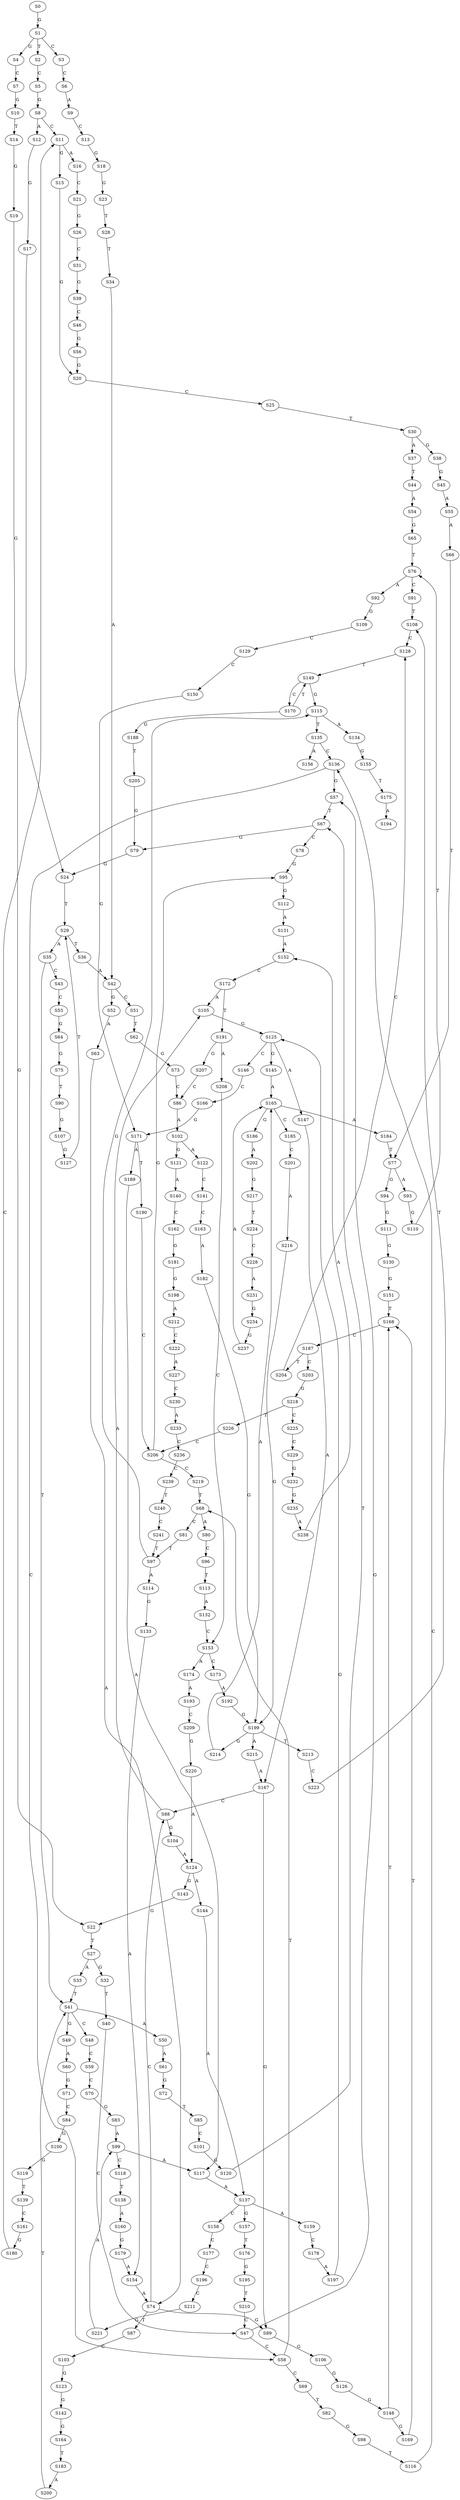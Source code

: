 strict digraph  {
	S0 -> S1 [ label = G ];
	S1 -> S2 [ label = T ];
	S1 -> S3 [ label = C ];
	S1 -> S4 [ label = G ];
	S2 -> S5 [ label = C ];
	S3 -> S6 [ label = C ];
	S4 -> S7 [ label = C ];
	S5 -> S8 [ label = G ];
	S6 -> S9 [ label = A ];
	S7 -> S10 [ label = G ];
	S8 -> S11 [ label = C ];
	S8 -> S12 [ label = A ];
	S9 -> S13 [ label = C ];
	S10 -> S14 [ label = T ];
	S11 -> S15 [ label = G ];
	S11 -> S16 [ label = A ];
	S12 -> S17 [ label = G ];
	S13 -> S18 [ label = G ];
	S14 -> S19 [ label = G ];
	S15 -> S20 [ label = G ];
	S16 -> S21 [ label = C ];
	S17 -> S22 [ label = G ];
	S18 -> S23 [ label = G ];
	S19 -> S24 [ label = G ];
	S20 -> S25 [ label = C ];
	S21 -> S26 [ label = G ];
	S22 -> S27 [ label = T ];
	S23 -> S28 [ label = T ];
	S24 -> S29 [ label = T ];
	S25 -> S30 [ label = T ];
	S26 -> S31 [ label = C ];
	S27 -> S32 [ label = G ];
	S27 -> S33 [ label = A ];
	S28 -> S34 [ label = T ];
	S29 -> S35 [ label = A ];
	S29 -> S36 [ label = T ];
	S30 -> S37 [ label = A ];
	S30 -> S38 [ label = G ];
	S31 -> S39 [ label = G ];
	S32 -> S40 [ label = T ];
	S33 -> S41 [ label = T ];
	S34 -> S42 [ label = A ];
	S35 -> S41 [ label = T ];
	S35 -> S43 [ label = C ];
	S36 -> S42 [ label = A ];
	S37 -> S44 [ label = T ];
	S38 -> S45 [ label = G ];
	S39 -> S46 [ label = C ];
	S40 -> S47 [ label = C ];
	S41 -> S48 [ label = C ];
	S41 -> S49 [ label = G ];
	S41 -> S50 [ label = A ];
	S42 -> S51 [ label = C ];
	S42 -> S52 [ label = G ];
	S43 -> S53 [ label = C ];
	S44 -> S54 [ label = A ];
	S45 -> S55 [ label = A ];
	S46 -> S56 [ label = G ];
	S47 -> S57 [ label = G ];
	S47 -> S58 [ label = C ];
	S48 -> S59 [ label = C ];
	S49 -> S60 [ label = A ];
	S50 -> S61 [ label = A ];
	S51 -> S62 [ label = T ];
	S52 -> S63 [ label = A ];
	S53 -> S64 [ label = G ];
	S54 -> S65 [ label = G ];
	S55 -> S66 [ label = A ];
	S56 -> S20 [ label = G ];
	S57 -> S67 [ label = T ];
	S58 -> S68 [ label = T ];
	S58 -> S69 [ label = C ];
	S59 -> S70 [ label = C ];
	S60 -> S71 [ label = G ];
	S61 -> S72 [ label = G ];
	S62 -> S73 [ label = G ];
	S63 -> S74 [ label = A ];
	S64 -> S75 [ label = G ];
	S65 -> S76 [ label = T ];
	S66 -> S77 [ label = T ];
	S67 -> S78 [ label = C ];
	S67 -> S79 [ label = G ];
	S68 -> S80 [ label = A ];
	S68 -> S81 [ label = C ];
	S69 -> S82 [ label = T ];
	S70 -> S83 [ label = G ];
	S71 -> S84 [ label = C ];
	S72 -> S85 [ label = T ];
	S73 -> S86 [ label = C ];
	S74 -> S87 [ label = T ];
	S74 -> S88 [ label = C ];
	S74 -> S89 [ label = G ];
	S75 -> S90 [ label = T ];
	S76 -> S91 [ label = C ];
	S76 -> S92 [ label = A ];
	S77 -> S93 [ label = A ];
	S77 -> S94 [ label = G ];
	S78 -> S95 [ label = G ];
	S79 -> S24 [ label = G ];
	S80 -> S96 [ label = C ];
	S81 -> S97 [ label = T ];
	S82 -> S98 [ label = G ];
	S83 -> S99 [ label = A ];
	S84 -> S100 [ label = G ];
	S85 -> S101 [ label = C ];
	S86 -> S102 [ label = A ];
	S87 -> S103 [ label = C ];
	S88 -> S104 [ label = G ];
	S88 -> S105 [ label = A ];
	S89 -> S106 [ label = G ];
	S90 -> S107 [ label = G ];
	S91 -> S108 [ label = T ];
	S92 -> S109 [ label = G ];
	S93 -> S110 [ label = G ];
	S94 -> S111 [ label = G ];
	S95 -> S112 [ label = G ];
	S96 -> S113 [ label = T ];
	S97 -> S114 [ label = A ];
	S97 -> S115 [ label = G ];
	S98 -> S116 [ label = T ];
	S99 -> S117 [ label = A ];
	S99 -> S118 [ label = C ];
	S100 -> S119 [ label = G ];
	S101 -> S120 [ label = G ];
	S102 -> S121 [ label = G ];
	S102 -> S122 [ label = A ];
	S103 -> S123 [ label = G ];
	S104 -> S124 [ label = A ];
	S105 -> S125 [ label = G ];
	S106 -> S126 [ label = G ];
	S107 -> S127 [ label = G ];
	S108 -> S128 [ label = C ];
	S109 -> S129 [ label = C ];
	S110 -> S76 [ label = T ];
	S111 -> S130 [ label = G ];
	S112 -> S131 [ label = A ];
	S113 -> S132 [ label = A ];
	S114 -> S133 [ label = G ];
	S115 -> S134 [ label = A ];
	S115 -> S135 [ label = T ];
	S116 -> S136 [ label = C ];
	S117 -> S137 [ label = A ];
	S118 -> S138 [ label = T ];
	S119 -> S139 [ label = T ];
	S120 -> S67 [ label = T ];
	S121 -> S140 [ label = A ];
	S122 -> S141 [ label = C ];
	S123 -> S142 [ label = G ];
	S124 -> S143 [ label = G ];
	S124 -> S144 [ label = A ];
	S125 -> S145 [ label = G ];
	S125 -> S146 [ label = C ];
	S125 -> S147 [ label = A ];
	S126 -> S148 [ label = G ];
	S127 -> S29 [ label = T ];
	S128 -> S149 [ label = T ];
	S129 -> S150 [ label = C ];
	S130 -> S151 [ label = G ];
	S131 -> S152 [ label = A ];
	S132 -> S153 [ label = C ];
	S133 -> S154 [ label = A ];
	S134 -> S155 [ label = G ];
	S135 -> S156 [ label = A ];
	S135 -> S136 [ label = C ];
	S136 -> S58 [ label = C ];
	S136 -> S57 [ label = G ];
	S137 -> S157 [ label = G ];
	S137 -> S158 [ label = C ];
	S137 -> S159 [ label = A ];
	S138 -> S160 [ label = A ];
	S139 -> S161 [ label = C ];
	S140 -> S162 [ label = C ];
	S141 -> S163 [ label = C ];
	S142 -> S164 [ label = G ];
	S143 -> S22 [ label = G ];
	S144 -> S137 [ label = A ];
	S145 -> S165 [ label = A ];
	S146 -> S166 [ label = C ];
	S147 -> S167 [ label = A ];
	S148 -> S168 [ label = T ];
	S148 -> S169 [ label = G ];
	S149 -> S115 [ label = G ];
	S149 -> S170 [ label = C ];
	S150 -> S171 [ label = G ];
	S151 -> S168 [ label = T ];
	S152 -> S172 [ label = C ];
	S153 -> S173 [ label = C ];
	S153 -> S174 [ label = A ];
	S154 -> S74 [ label = A ];
	S155 -> S175 [ label = T ];
	S157 -> S176 [ label = T ];
	S158 -> S177 [ label = C ];
	S159 -> S178 [ label = C ];
	S160 -> S179 [ label = G ];
	S161 -> S180 [ label = G ];
	S162 -> S181 [ label = G ];
	S163 -> S182 [ label = A ];
	S164 -> S183 [ label = T ];
	S165 -> S184 [ label = A ];
	S165 -> S185 [ label = C ];
	S165 -> S186 [ label = G ];
	S166 -> S171 [ label = G ];
	S167 -> S88 [ label = C ];
	S167 -> S89 [ label = G ];
	S168 -> S187 [ label = C ];
	S169 -> S168 [ label = T ];
	S170 -> S149 [ label = T ];
	S170 -> S188 [ label = G ];
	S171 -> S189 [ label = A ];
	S171 -> S190 [ label = T ];
	S172 -> S105 [ label = A ];
	S172 -> S191 [ label = T ];
	S173 -> S192 [ label = A ];
	S174 -> S193 [ label = A ];
	S175 -> S194 [ label = A ];
	S176 -> S195 [ label = G ];
	S177 -> S196 [ label = C ];
	S178 -> S197 [ label = A ];
	S179 -> S154 [ label = A ];
	S180 -> S11 [ label = C ];
	S181 -> S198 [ label = G ];
	S182 -> S199 [ label = G ];
	S183 -> S200 [ label = A ];
	S184 -> S77 [ label = T ];
	S185 -> S201 [ label = C ];
	S186 -> S202 [ label = A ];
	S187 -> S203 [ label = C ];
	S187 -> S204 [ label = T ];
	S188 -> S205 [ label = T ];
	S189 -> S117 [ label = A ];
	S190 -> S206 [ label = C ];
	S191 -> S207 [ label = G ];
	S191 -> S208 [ label = A ];
	S192 -> S199 [ label = G ];
	S193 -> S209 [ label = C ];
	S195 -> S210 [ label = T ];
	S196 -> S211 [ label = C ];
	S197 -> S125 [ label = G ];
	S198 -> S212 [ label = A ];
	S199 -> S213 [ label = T ];
	S199 -> S214 [ label = G ];
	S199 -> S215 [ label = A ];
	S200 -> S41 [ label = T ];
	S201 -> S216 [ label = A ];
	S202 -> S217 [ label = G ];
	S203 -> S218 [ label = G ];
	S204 -> S128 [ label = C ];
	S205 -> S79 [ label = G ];
	S206 -> S219 [ label = C ];
	S206 -> S95 [ label = G ];
	S207 -> S86 [ label = C ];
	S208 -> S153 [ label = C ];
	S209 -> S220 [ label = G ];
	S210 -> S47 [ label = C ];
	S211 -> S221 [ label = G ];
	S212 -> S222 [ label = C ];
	S213 -> S223 [ label = C ];
	S214 -> S165 [ label = A ];
	S215 -> S167 [ label = A ];
	S216 -> S199 [ label = G ];
	S217 -> S224 [ label = T ];
	S218 -> S225 [ label = C ];
	S218 -> S226 [ label = T ];
	S219 -> S68 [ label = T ];
	S220 -> S124 [ label = A ];
	S221 -> S99 [ label = A ];
	S222 -> S227 [ label = A ];
	S223 -> S108 [ label = T ];
	S224 -> S228 [ label = C ];
	S225 -> S229 [ label = C ];
	S226 -> S206 [ label = C ];
	S227 -> S230 [ label = C ];
	S228 -> S231 [ label = A ];
	S229 -> S232 [ label = G ];
	S230 -> S233 [ label = A ];
	S231 -> S234 [ label = G ];
	S232 -> S235 [ label = G ];
	S233 -> S236 [ label = C ];
	S234 -> S237 [ label = G ];
	S235 -> S238 [ label = A ];
	S236 -> S239 [ label = C ];
	S237 -> S165 [ label = A ];
	S238 -> S152 [ label = A ];
	S239 -> S240 [ label = T ];
	S240 -> S241 [ label = C ];
	S241 -> S97 [ label = T ];
}
